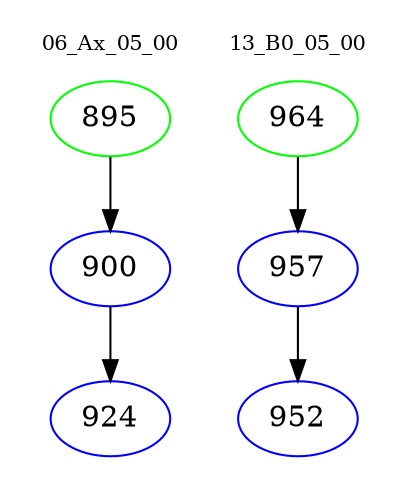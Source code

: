 digraph{
subgraph cluster_0 {
color = white
label = "06_Ax_05_00";
fontsize=10;
T0_895 [label="895", color="green"]
T0_895 -> T0_900 [color="black"]
T0_900 [label="900", color="blue"]
T0_900 -> T0_924 [color="black"]
T0_924 [label="924", color="blue"]
}
subgraph cluster_1 {
color = white
label = "13_B0_05_00";
fontsize=10;
T1_964 [label="964", color="green"]
T1_964 -> T1_957 [color="black"]
T1_957 [label="957", color="blue"]
T1_957 -> T1_952 [color="black"]
T1_952 [label="952", color="blue"]
}
}
